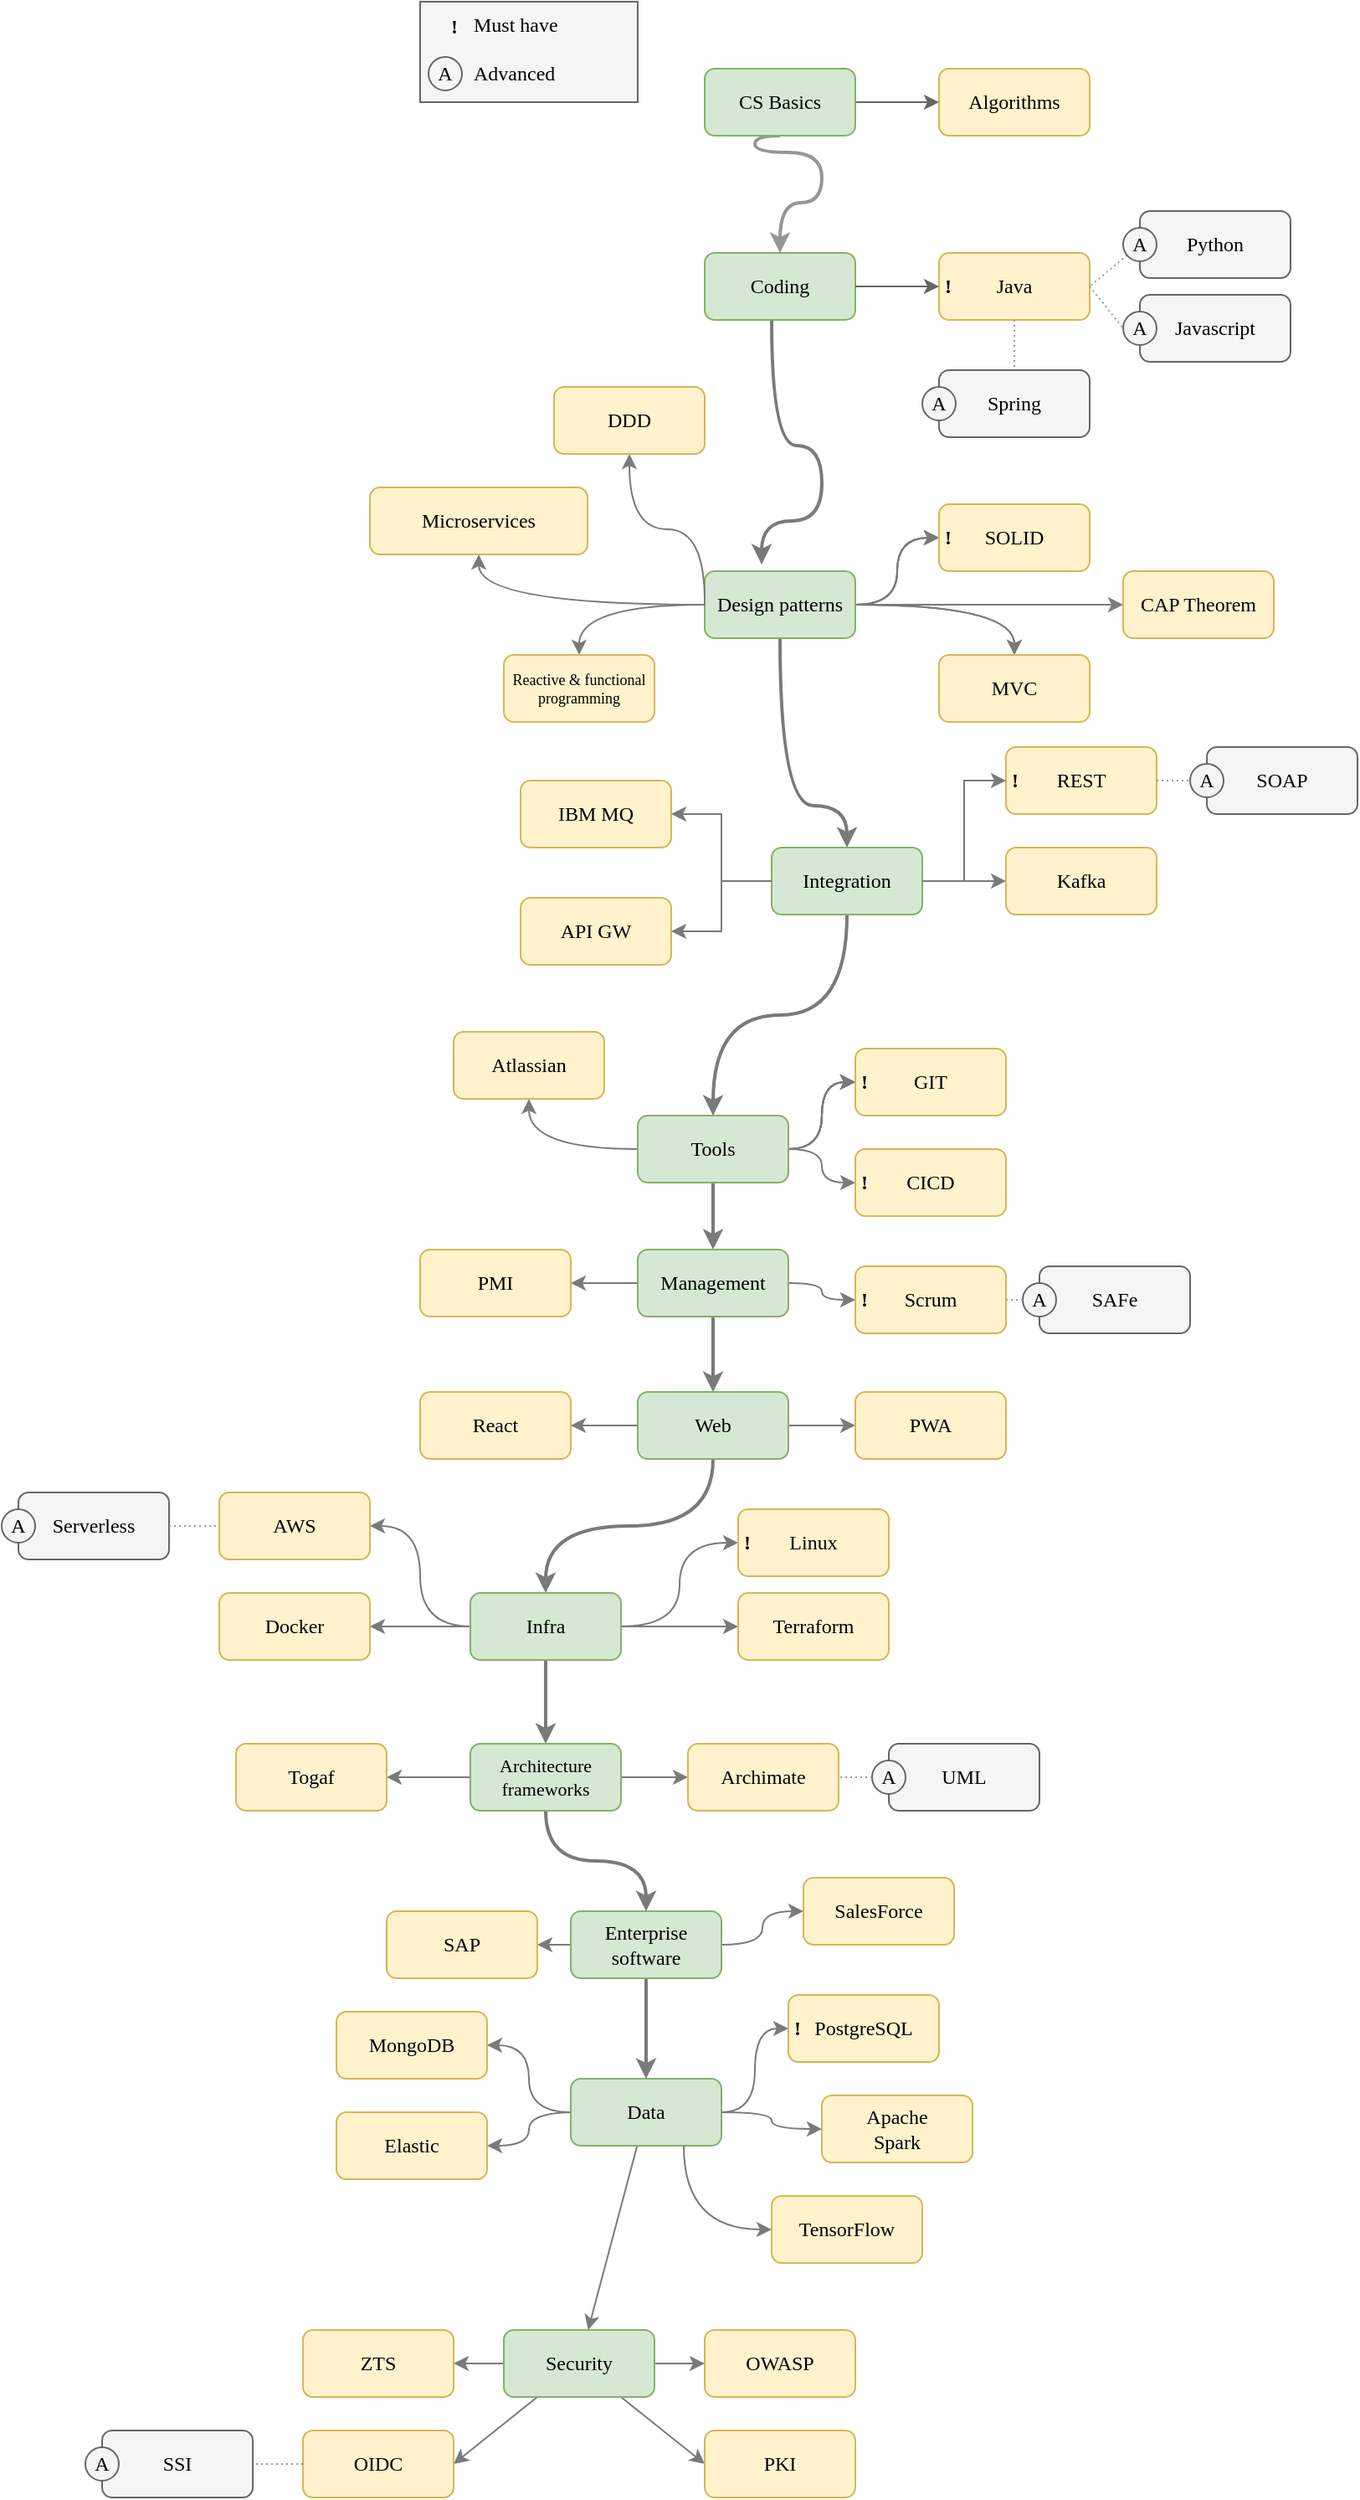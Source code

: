 <mxfile>
    <diagram id="Pi41pnNdRc9fKp1xGcwt" name="Stránka-1">
        <mxGraphModel dx="1722" dy="652" grid="1" gridSize="10" guides="1" tooltips="1" connect="1" arrows="1" fold="1" page="1" pageScale="1" pageWidth="827" pageHeight="1169" math="0" shadow="0">
            <root>
                <mxCell id="0"/>
                <mxCell id="1" parent="0"/>
                <mxCell id="m7-xdzquWjCq0PtOlxxY-18" style="edgeStyle=elbowEdgeStyle;rounded=0;orthogonalLoop=1;jettySize=auto;html=1;exitX=1;exitY=0.5;exitDx=0;exitDy=0;entryX=0;entryY=0.5;entryDx=0;entryDy=0;fontFamily=Lucida Console;endArrow=classic;endFill=1;fillColor=#f5f5f5;strokeColor=#666666;fontColor=#000000;" parent="1" source="m7-xdzquWjCq0PtOlxxY-1" target="m7-xdzquWjCq0PtOlxxY-3" edge="1">
                    <mxGeometry relative="1" as="geometry"/>
                </mxCell>
                <mxCell id="m7-xdzquWjCq0PtOlxxY-20" style="edgeStyle=orthogonalEdgeStyle;curved=1;rounded=0;orthogonalLoop=1;jettySize=auto;html=1;exitX=0.5;exitY=1;exitDx=0;exitDy=0;entryX=0.5;entryY=0;entryDx=0;entryDy=0;fontFamily=Lucida Console;endArrow=classic;endFill=1;strokeColor=#969696;strokeWidth=2;fontColor=#000000;" parent="1" source="m7-xdzquWjCq0PtOlxxY-1" target="m7-xdzquWjCq0PtOlxxY-6" edge="1">
                    <mxGeometry relative="1" as="geometry">
                        <Array as="points">
                            <mxPoint x="320" y="220"/>
                            <mxPoint x="320" y="230"/>
                            <mxPoint x="360" y="230"/>
                            <mxPoint x="360" y="260"/>
                            <mxPoint x="335" y="260"/>
                        </Array>
                    </mxGeometry>
                </mxCell>
                <mxCell id="m7-xdzquWjCq0PtOlxxY-1" value="CS Basics" style="rounded=1;whiteSpace=wrap;html=1;fontFamily=Lucida Console;fillColor=#d5e8d4;strokeColor=#82b366;fontColor=#000000;" parent="1" vertex="1">
                    <mxGeometry x="290" y="180" width="90" height="40" as="geometry"/>
                </mxCell>
                <UserObject label="Algorithms" link="https://www.bookdepository.com/Introduction-Algorithms-fourth-edition-Thomas-H-Cormen/9780262046305" linkTarget="_blank" id="m7-xdzquWjCq0PtOlxxY-3">
                    <mxCell style="rounded=1;whiteSpace=wrap;html=1;fontFamily=Lucida Console;fillColor=#fff2cc;strokeColor=#d6b656;fontColor=#000000;" parent="1" vertex="1">
                        <mxGeometry x="430" y="180" width="90" height="40" as="geometry"/>
                    </mxCell>
                </UserObject>
                <mxCell id="m7-xdzquWjCq0PtOlxxY-27" value="" style="edgeStyle=orthogonalEdgeStyle;curved=1;rounded=0;orthogonalLoop=1;jettySize=auto;html=1;strokeColor=#7A7A7A;fontFamily=Lucida Console;endArrow=classic;endFill=1;entryX=0.378;entryY=-0.1;entryDx=0;entryDy=0;entryPerimeter=0;strokeWidth=2;fontColor=#000000;" parent="1" source="m7-xdzquWjCq0PtOlxxY-6" target="m7-xdzquWjCq0PtOlxxY-26" edge="1">
                    <mxGeometry relative="1" as="geometry">
                        <Array as="points">
                            <mxPoint x="330" y="405"/>
                            <mxPoint x="360" y="405"/>
                            <mxPoint x="360" y="450"/>
                            <mxPoint x="324" y="450"/>
                        </Array>
                    </mxGeometry>
                </mxCell>
                <mxCell id="m7-xdzquWjCq0PtOlxxY-6" value="Coding" style="rounded=1;whiteSpace=wrap;html=1;fontFamily=Lucida Console;fillColor=#d5e8d4;strokeColor=#82b366;fontColor=#000000;" parent="1" vertex="1">
                    <mxGeometry x="290" y="290" width="90" height="40" as="geometry"/>
                </mxCell>
                <UserObject label="Java" link="https://www.bookdepository.com/Effective-Java-Joshua-Bloch/9780134685991" linkTarget="_blank" id="m7-xdzquWjCq0PtOlxxY-7">
                    <mxCell style="rounded=1;whiteSpace=wrap;html=1;fontFamily=Lucida Console;fillColor=#fff2cc;strokeColor=#d6b656;fontColor=#000000;" parent="1" vertex="1">
                        <mxGeometry x="430" y="290" width="90" height="40" as="geometry"/>
                    </mxCell>
                </UserObject>
                <UserObject label="Python" link="https://www.bookdepository.com/The-Art-Of-Clean-Code-Christian-Mayer/9781718502185" linkTarget="_blank" id="m7-xdzquWjCq0PtOlxxY-9">
                    <mxCell style="rounded=1;whiteSpace=wrap;html=1;fontFamily=Lucida Console;fillColor=#f5f5f5;strokeColor=#666666;fontColor=#000000;" parent="1" vertex="1">
                        <mxGeometry x="550" y="265" width="90" height="40" as="geometry"/>
                    </mxCell>
                </UserObject>
                <UserObject label="Javascript" link="https://www.bookdepository.com/Professional-JavaScript-for-Web-Developers-4th-Edition-M-Frisbie/9781119366447" linkTarget="_blank" id="m7-xdzquWjCq0PtOlxxY-10">
                    <mxCell style="rounded=1;whiteSpace=wrap;html=1;fontFamily=Lucida Console;fillColor=#f5f5f5;strokeColor=#666666;fontColor=#000000;" parent="1" vertex="1">
                        <mxGeometry x="550" y="315" width="90" height="40" as="geometry"/>
                    </mxCell>
                </UserObject>
                <mxCell id="m7-xdzquWjCq0PtOlxxY-16" style="edgeStyle=none;rounded=0;orthogonalLoop=1;jettySize=auto;html=1;entryX=1;entryY=0.5;entryDx=0;entryDy=0;dashed=1;dashPattern=1 2;fontFamily=Lucida Console;endArrow=none;endFill=0;strokeColor=#999999;fontColor=#000000;" parent="1" source="m7-xdzquWjCq0PtOlxxY-12" target="m7-xdzquWjCq0PtOlxxY-7" edge="1">
                    <mxGeometry relative="1" as="geometry"/>
                </mxCell>
                <mxCell id="m7-xdzquWjCq0PtOlxxY-12" value="A" style="ellipse;whiteSpace=wrap;html=1;aspect=fixed;fontFamily=Lucida Console;fillColor=#f5f5f5;fontColor=#000000;strokeColor=#666666;" parent="1" vertex="1">
                    <mxGeometry x="540" y="275" width="20" height="20" as="geometry"/>
                </mxCell>
                <mxCell id="m7-xdzquWjCq0PtOlxxY-13" value="A" style="ellipse;whiteSpace=wrap;html=1;aspect=fixed;fontFamily=Lucida Console;fillColor=#f5f5f5;fontColor=#000000;strokeColor=#666666;" parent="1" vertex="1">
                    <mxGeometry x="540" y="325" width="20" height="20" as="geometry"/>
                </mxCell>
                <mxCell id="m7-xdzquWjCq0PtOlxxY-15" style="edgeStyle=none;rounded=0;orthogonalLoop=1;jettySize=auto;html=1;exitX=1;exitY=0.5;exitDx=0;exitDy=0;entryX=0;entryY=0.5;entryDx=0;entryDy=0;fontFamily=Lucida Console;endArrow=none;endFill=0;dashed=1;dashPattern=1 2;strokeColor=#999999;fontColor=#000000;" parent="1" source="m7-xdzquWjCq0PtOlxxY-7" target="m7-xdzquWjCq0PtOlxxY-13" edge="1">
                    <mxGeometry relative="1" as="geometry">
                        <mxPoint x="510" y="420" as="sourcePoint"/>
                        <mxPoint x="550" y="370" as="targetPoint"/>
                    </mxGeometry>
                </mxCell>
                <mxCell id="m7-xdzquWjCq0PtOlxxY-21" style="edgeStyle=elbowEdgeStyle;rounded=0;orthogonalLoop=1;jettySize=auto;html=1;exitX=1;exitY=0.5;exitDx=0;exitDy=0;entryX=0;entryY=0.5;entryDx=0;entryDy=0;fontFamily=Lucida Console;endArrow=classic;endFill=1;fillColor=#f5f5f5;strokeColor=#666666;fontColor=#000000;" parent="1" source="m7-xdzquWjCq0PtOlxxY-6" target="m7-xdzquWjCq0PtOlxxY-7" edge="1">
                    <mxGeometry relative="1" as="geometry">
                        <mxPoint x="390" y="190" as="sourcePoint"/>
                        <mxPoint x="440" y="140" as="targetPoint"/>
                    </mxGeometry>
                </mxCell>
                <mxCell id="m7-xdzquWjCq0PtOlxxY-24" value="Spring" style="rounded=1;whiteSpace=wrap;html=1;fontFamily=Lucida Console;fillColor=#f5f5f5;strokeColor=#666666;fontColor=#000000;" parent="1" vertex="1">
                    <mxGeometry x="430" y="360" width="90" height="40" as="geometry"/>
                </mxCell>
                <mxCell id="m7-xdzquWjCq0PtOlxxY-30" value="" style="edgeStyle=orthogonalEdgeStyle;curved=1;rounded=0;orthogonalLoop=1;jettySize=auto;html=1;strokeColor=#7A7A7A;fontFamily=Lucida Console;endArrow=classic;endFill=1;fontColor=#000000;" parent="1" source="m7-xdzquWjCq0PtOlxxY-26" target="m7-xdzquWjCq0PtOlxxY-29" edge="1">
                    <mxGeometry relative="1" as="geometry"/>
                </mxCell>
                <mxCell id="m7-xdzquWjCq0PtOlxxY-31" value="" style="edgeStyle=orthogonalEdgeStyle;curved=1;rounded=0;orthogonalLoop=1;jettySize=auto;html=1;strokeColor=#7A7A7A;fontFamily=Lucida Console;endArrow=classic;endFill=1;fontColor=#000000;" parent="1" source="m7-xdzquWjCq0PtOlxxY-26" target="m7-xdzquWjCq0PtOlxxY-29" edge="1">
                    <mxGeometry relative="1" as="geometry"/>
                </mxCell>
                <mxCell id="m7-xdzquWjCq0PtOlxxY-44" value="" style="edgeStyle=orthogonalEdgeStyle;curved=1;rounded=0;orthogonalLoop=1;jettySize=auto;html=1;strokeColor=#7A7A7A;fontFamily=Lucida Console;endArrow=classic;endFill=1;fontColor=#000000;" parent="1" source="m7-xdzquWjCq0PtOlxxY-26" target="m7-xdzquWjCq0PtOlxxY-29" edge="1">
                    <mxGeometry relative="1" as="geometry"/>
                </mxCell>
                <mxCell id="m7-xdzquWjCq0PtOlxxY-46" value="" style="edgeStyle=orthogonalEdgeStyle;curved=1;rounded=0;orthogonalLoop=1;jettySize=auto;html=1;strokeColor=#7A7A7A;fontFamily=Lucida Console;endArrow=classic;endFill=1;fontColor=#000000;" parent="1" source="m7-xdzquWjCq0PtOlxxY-26" target="m7-xdzquWjCq0PtOlxxY-45" edge="1">
                    <mxGeometry relative="1" as="geometry"/>
                </mxCell>
                <mxCell id="m7-xdzquWjCq0PtOlxxY-48" value="" style="edgeStyle=orthogonalEdgeStyle;curved=1;rounded=0;orthogonalLoop=1;jettySize=auto;html=1;strokeColor=#7A7A7A;fontFamily=Lucida Console;endArrow=classic;endFill=1;strokeWidth=2;fontColor=#000000;" parent="1" source="m7-xdzquWjCq0PtOlxxY-26" target="m7-xdzquWjCq0PtOlxxY-47" edge="1">
                    <mxGeometry relative="1" as="geometry">
                        <Array as="points">
                            <mxPoint x="335" y="620"/>
                            <mxPoint x="375" y="620"/>
                        </Array>
                    </mxGeometry>
                </mxCell>
                <mxCell id="m7-xdzquWjCq0PtOlxxY-49" value="" style="edgeStyle=orthogonalEdgeStyle;curved=1;rounded=0;orthogonalLoop=1;jettySize=auto;html=1;strokeColor=#7A7A7A;fontFamily=Lucida Console;endArrow=classic;endFill=1;fontColor=#000000;" parent="1" source="m7-xdzquWjCq0PtOlxxY-26" target="m7-xdzquWjCq0PtOlxxY-45" edge="1">
                    <mxGeometry relative="1" as="geometry"/>
                </mxCell>
                <mxCell id="m7-xdzquWjCq0PtOlxxY-51" value="" style="edgeStyle=orthogonalEdgeStyle;curved=1;rounded=0;orthogonalLoop=1;jettySize=auto;html=1;strokeColor=#7A7A7A;fontFamily=Lucida Console;endArrow=classic;endFill=1;fontColor=#000000;" parent="1" source="m7-xdzquWjCq0PtOlxxY-26" target="m7-xdzquWjCq0PtOlxxY-50" edge="1">
                    <mxGeometry relative="1" as="geometry"/>
                </mxCell>
                <mxCell id="m7-xdzquWjCq0PtOlxxY-103" value="" style="edgeStyle=orthogonalEdgeStyle;curved=1;rounded=0;orthogonalLoop=1;jettySize=auto;html=1;strokeColor=#7A7A7A;fontFamily=Lucida Console;endArrow=classic;endFill=1;fontColor=#000000;" parent="1" source="m7-xdzquWjCq0PtOlxxY-26" target="m7-xdzquWjCq0PtOlxxY-102" edge="1">
                    <mxGeometry relative="1" as="geometry"/>
                </mxCell>
                <UserObject label="Design patterns" link="https://www.bookdepository.com/Clean-Architecture-Robert-Martin/9780134494166" linkTarget="_blank" id="m7-xdzquWjCq0PtOlxxY-26">
                    <mxCell style="rounded=1;whiteSpace=wrap;html=1;fontFamily=Lucida Console;fillColor=#d5e8d4;strokeColor=#82b366;fontColor=#000000;" parent="1" vertex="1">
                        <mxGeometry x="290" y="480" width="90" height="40" as="geometry"/>
                    </mxCell>
                </UserObject>
                <UserObject label="SOLID" link="https://www.youtube.com/watch?v=zHiWqnTWsn4" linkTarget="_blank" id="m7-xdzquWjCq0PtOlxxY-29">
                    <mxCell style="rounded=1;whiteSpace=wrap;html=1;fontFamily=Lucida Console;fillColor=#fff2cc;strokeColor=#d6b656;fontColor=#000000;" parent="1" vertex="1">
                        <mxGeometry x="430" y="440" width="90" height="40" as="geometry"/>
                    </mxCell>
                </UserObject>
                <mxCell id="m7-xdzquWjCq0PtOlxxY-38" value="" style="edgeStyle=orthogonalEdgeStyle;curved=1;rounded=0;orthogonalLoop=1;jettySize=auto;html=1;strokeColor=#7A7A7A;fontFamily=Lucida Console;endArrow=classic;endFill=1;exitX=0;exitY=0.5;exitDx=0;exitDy=0;fontColor=#000000;" parent="1" source="m7-xdzquWjCq0PtOlxxY-26" target="m7-xdzquWjCq0PtOlxxY-37" edge="1">
                    <mxGeometry relative="1" as="geometry">
                        <mxPoint x="160.0" y="470" as="sourcePoint"/>
                    </mxGeometry>
                </mxCell>
                <mxCell id="m7-xdzquWjCq0PtOlxxY-42" value="" style="edgeStyle=orthogonalEdgeStyle;curved=1;rounded=0;orthogonalLoop=1;jettySize=auto;html=1;strokeColor=#7A7A7A;fontFamily=Lucida Console;endArrow=classic;endFill=1;fontColor=#000000;" parent="1" target="m7-xdzquWjCq0PtOlxxY-41" edge="1">
                    <mxGeometry relative="1" as="geometry">
                        <mxPoint x="290" y="500" as="sourcePoint"/>
                    </mxGeometry>
                </mxCell>
                <UserObject label="Microservices" link="https://www.bookdepository.com/Building-Microservices-Sam-Newman/9781492034025" linkTarget="_blank" id="m7-xdzquWjCq0PtOlxxY-37">
                    <mxCell style="rounded=1;whiteSpace=wrap;html=1;fontFamily=Lucida Console;fillColor=#fff2cc;strokeColor=#d6b656;fontColor=#000000;" parent="1" vertex="1">
                        <mxGeometry x="90" y="430" width="130" height="40" as="geometry"/>
                    </mxCell>
                </UserObject>
                <UserObject label="DDD" link="https://www.bookdepository.com/Domain-Driven-Design-Eric-Evans/9780321125217" linkTarget="_blank" id="m7-xdzquWjCq0PtOlxxY-41">
                    <mxCell style="rounded=1;whiteSpace=wrap;html=1;fontFamily=Lucida Console;fillColor=#fff2cc;strokeColor=#d6b656;fontColor=#000000;" parent="1" vertex="1">
                        <mxGeometry x="200" y="370" width="90" height="40" as="geometry"/>
                    </mxCell>
                </UserObject>
                <UserObject label="MVC" link="https://www.youtube.com/watch?v=o_TH-Y78tt4" linkTarget="_blank" id="m7-xdzquWjCq0PtOlxxY-45">
                    <mxCell style="rounded=1;whiteSpace=wrap;html=1;fontFamily=Lucida Console;fillColor=#fff2cc;strokeColor=#d6b656;fontColor=#000000;" parent="1" vertex="1">
                        <mxGeometry x="430" y="530" width="90" height="40" as="geometry"/>
                    </mxCell>
                </UserObject>
                <mxCell id="m7-xdzquWjCq0PtOlxxY-63" value="" style="edgeStyle=elbowEdgeStyle;rounded=0;orthogonalLoop=1;jettySize=auto;html=1;strokeColor=#7A7A7A;fontFamily=Lucida Console;endArrow=classic;endFill=1;fontColor=#000000;" parent="1" source="m7-xdzquWjCq0PtOlxxY-47" target="m7-xdzquWjCq0PtOlxxY-62" edge="1">
                    <mxGeometry relative="1" as="geometry"/>
                </mxCell>
                <mxCell id="m7-xdzquWjCq0PtOlxxY-76" style="edgeStyle=orthogonalEdgeStyle;rounded=0;orthogonalLoop=1;jettySize=auto;html=1;strokeColor=#7A7A7A;fontFamily=Lucida Console;endArrow=classic;endFill=1;curved=1;exitX=0.5;exitY=1;exitDx=0;exitDy=0;entryX=0.5;entryY=0;entryDx=0;entryDy=0;strokeWidth=2;fontColor=#000000;" parent="1" source="m7-xdzquWjCq0PtOlxxY-47" target="m7-xdzquWjCq0PtOlxxY-77" edge="1">
                    <mxGeometry relative="1" as="geometry">
                        <mxPoint x="290" y="855" as="targetPoint"/>
                    </mxGeometry>
                </mxCell>
                <UserObject label="Integration" link="https://www.bookdepository.com/Enterprise-Integration-Patterns-Gregor-Hohpe/9780321200686" linkTarget="_blank" id="m7-xdzquWjCq0PtOlxxY-47">
                    <mxCell style="rounded=1;whiteSpace=wrap;html=1;fontFamily=Lucida Console;fillColor=#d5e8d4;strokeColor=#82b366;fontColor=#000000;" parent="1" vertex="1">
                        <mxGeometry x="330" y="645" width="90" height="40" as="geometry"/>
                    </mxCell>
                </UserObject>
                <UserObject label="CAP Theorem" link="https://www.bookdepository.com/Design-Patterns-for-Cloud-Native-Applications-Kasun-Indrasiri/9781492090717" linkTarget="_blank" id="m7-xdzquWjCq0PtOlxxY-50">
                    <mxCell style="rounded=1;whiteSpace=wrap;html=1;fontFamily=Lucida Console;fillColor=#fff2cc;strokeColor=#d6b656;fontColor=#000000;" parent="1" vertex="1">
                        <mxGeometry x="540" y="480" width="90" height="40" as="geometry"/>
                    </mxCell>
                </UserObject>
                <UserObject label="REST" link="https://www.bookdepository.com/Designing-Web-APIs-Brenda-Jin/9781492026921" linkTarget="_blank" id="m7-xdzquWjCq0PtOlxxY-53">
                    <mxCell style="rounded=1;whiteSpace=wrap;html=1;fontFamily=Lucida Console;fillColor=#fff2cc;strokeColor=#d6b656;fontColor=#000000;" parent="1" vertex="1">
                        <mxGeometry x="470" y="585" width="90" height="40" as="geometry"/>
                    </mxCell>
                </UserObject>
                <UserObject label="SOAP" link="https://www.w3schools.com/xml/xml_soap.asp" linkTarget="_blank" id="m7-xdzquWjCq0PtOlxxY-57">
                    <mxCell style="rounded=1;whiteSpace=wrap;html=1;fontFamily=Lucida Console;fillColor=#f5f5f5;strokeColor=#666666;fontColor=#000000;" parent="1" vertex="1">
                        <mxGeometry x="590" y="585" width="90" height="40" as="geometry"/>
                    </mxCell>
                </UserObject>
                <mxCell id="m7-xdzquWjCq0PtOlxxY-58" value="A" style="ellipse;whiteSpace=wrap;html=1;aspect=fixed;fontFamily=Lucida Console;fillColor=#f5f5f5;fontColor=#000000;strokeColor=#666666;" parent="1" vertex="1">
                    <mxGeometry x="580" y="595" width="20" height="20" as="geometry"/>
                </mxCell>
                <mxCell id="m7-xdzquWjCq0PtOlxxY-59" style="edgeStyle=none;rounded=0;orthogonalLoop=1;jettySize=auto;html=1;exitX=1;exitY=0.5;exitDx=0;exitDy=0;entryX=0;entryY=0.5;entryDx=0;entryDy=0;fontFamily=Lucida Console;endArrow=none;endFill=0;dashed=1;dashPattern=1 2;strokeColor=#999999;fontColor=#000000;" parent="1" source="m7-xdzquWjCq0PtOlxxY-53" target="m7-xdzquWjCq0PtOlxxY-58" edge="1">
                    <mxGeometry relative="1" as="geometry">
                        <mxPoint x="590" y="525" as="sourcePoint"/>
                        <mxPoint x="620" y="585" as="targetPoint"/>
                    </mxGeometry>
                </mxCell>
                <UserObject label="Kafka" link="https://www.bookdepository.com/Kafka-Definitive-Guide-Gwen-Shapira/9781492043089" linkTarget="_blank" id="m7-xdzquWjCq0PtOlxxY-62">
                    <mxCell style="rounded=1;whiteSpace=wrap;html=1;fontFamily=Lucida Console;fillColor=#fff2cc;strokeColor=#d6b656;fontColor=#000000;" parent="1" vertex="1">
                        <mxGeometry x="470" y="645" width="90" height="40" as="geometry"/>
                    </mxCell>
                </UserObject>
                <UserObject label="IBM MQ" link="https://www.ibm.com/docs/en/ibm-mq/9.3?topic=mq-introduction" linkTarget="_blank" id="m7-xdzquWjCq0PtOlxxY-64">
                    <mxCell style="rounded=1;whiteSpace=wrap;html=1;fontFamily=Lucida Console;fillColor=#fff2cc;strokeColor=#d6b656;fontColor=#000000;" parent="1" vertex="1">
                        <mxGeometry x="180" y="605" width="90" height="40" as="geometry"/>
                    </mxCell>
                </UserObject>
                <UserObject label="API GW" link="https://microservices.io/patterns/apigateway.html" linkTarget="_blank" id="m7-xdzquWjCq0PtOlxxY-69">
                    <mxCell style="rounded=1;whiteSpace=wrap;html=1;fontFamily=Lucida Console;fillColor=#fff2cc;strokeColor=#d6b656;fontColor=#000000;" parent="1" vertex="1">
                        <mxGeometry x="180" y="675" width="90" height="40" as="geometry"/>
                    </mxCell>
                </UserObject>
                <mxCell id="m7-xdzquWjCq0PtOlxxY-71" value="" style="edgeStyle=elbowEdgeStyle;rounded=0;orthogonalLoop=1;jettySize=auto;html=1;strokeColor=#7A7A7A;fontFamily=Lucida Console;endArrow=classic;endFill=1;entryX=1;entryY=0.5;entryDx=0;entryDy=0;fontColor=#000000;" parent="1" target="m7-xdzquWjCq0PtOlxxY-69" edge="1">
                    <mxGeometry relative="1" as="geometry">
                        <mxPoint x="330" y="665" as="sourcePoint"/>
                        <mxPoint x="270" y="705" as="targetPoint"/>
                    </mxGeometry>
                </mxCell>
                <mxCell id="m7-xdzquWjCq0PtOlxxY-72" value="" style="edgeStyle=elbowEdgeStyle;rounded=0;orthogonalLoop=1;jettySize=auto;html=1;strokeColor=#7A7A7A;fontFamily=Lucida Console;endArrow=classic;endFill=1;entryX=1;entryY=0.5;entryDx=0;entryDy=0;fontColor=#000000;" parent="1" target="m7-xdzquWjCq0PtOlxxY-64" edge="1">
                    <mxGeometry relative="1" as="geometry">
                        <mxPoint x="330" y="665" as="sourcePoint"/>
                        <mxPoint x="225" y="635" as="targetPoint"/>
                    </mxGeometry>
                </mxCell>
                <mxCell id="m7-xdzquWjCq0PtOlxxY-73" value="" style="edgeStyle=elbowEdgeStyle;rounded=0;orthogonalLoop=1;jettySize=auto;html=1;strokeColor=#7A7A7A;fontFamily=Lucida Console;endArrow=classic;endFill=1;entryX=0;entryY=0.5;entryDx=0;entryDy=0;fontColor=#000000;" parent="1" target="m7-xdzquWjCq0PtOlxxY-53" edge="1">
                    <mxGeometry relative="1" as="geometry">
                        <mxPoint x="420" y="665" as="sourcePoint"/>
                        <mxPoint x="470" y="585" as="targetPoint"/>
                    </mxGeometry>
                </mxCell>
                <mxCell id="m7-xdzquWjCq0PtOlxxY-79" value="" style="edgeStyle=orthogonalEdgeStyle;curved=1;rounded=0;orthogonalLoop=1;jettySize=auto;html=1;strokeColor=#7A7A7A;fontFamily=Lucida Console;endArrow=classic;endFill=1;fontColor=#000000;" parent="1" source="m7-xdzquWjCq0PtOlxxY-77" target="m7-xdzquWjCq0PtOlxxY-78" edge="1">
                    <mxGeometry relative="1" as="geometry"/>
                </mxCell>
                <mxCell id="m7-xdzquWjCq0PtOlxxY-80" value="" style="edgeStyle=orthogonalEdgeStyle;curved=1;rounded=0;orthogonalLoop=1;jettySize=auto;html=1;strokeColor=#7A7A7A;fontFamily=Lucida Console;endArrow=classic;endFill=1;fontColor=#000000;" parent="1" source="m7-xdzquWjCq0PtOlxxY-77" target="m7-xdzquWjCq0PtOlxxY-78" edge="1">
                    <mxGeometry relative="1" as="geometry"/>
                </mxCell>
                <mxCell id="m7-xdzquWjCq0PtOlxxY-81" value="" style="edgeStyle=orthogonalEdgeStyle;curved=1;rounded=0;orthogonalLoop=1;jettySize=auto;html=1;strokeColor=#7A7A7A;fontFamily=Lucida Console;endArrow=classic;endFill=1;fontColor=#000000;" parent="1" source="m7-xdzquWjCq0PtOlxxY-77" target="m7-xdzquWjCq0PtOlxxY-78" edge="1">
                    <mxGeometry relative="1" as="geometry"/>
                </mxCell>
                <mxCell id="m7-xdzquWjCq0PtOlxxY-82" value="" style="edgeStyle=orthogonalEdgeStyle;curved=1;rounded=0;orthogonalLoop=1;jettySize=auto;html=1;strokeColor=#7A7A7A;fontFamily=Lucida Console;endArrow=classic;endFill=1;fontColor=#000000;" parent="1" source="m7-xdzquWjCq0PtOlxxY-77" target="m7-xdzquWjCq0PtOlxxY-78" edge="1">
                    <mxGeometry relative="1" as="geometry"/>
                </mxCell>
                <mxCell id="m7-xdzquWjCq0PtOlxxY-84" value="" style="edgeStyle=orthogonalEdgeStyle;curved=1;rounded=0;orthogonalLoop=1;jettySize=auto;html=1;strokeColor=#7A7A7A;fontFamily=Lucida Console;endArrow=classic;endFill=1;fontColor=#000000;" parent="1" source="m7-xdzquWjCq0PtOlxxY-77" target="m7-xdzquWjCq0PtOlxxY-83" edge="1">
                    <mxGeometry relative="1" as="geometry"/>
                </mxCell>
                <mxCell id="m7-xdzquWjCq0PtOlxxY-86" value="" style="edgeStyle=orthogonalEdgeStyle;curved=1;rounded=0;orthogonalLoop=1;jettySize=auto;html=1;strokeColor=#7A7A7A;fontFamily=Lucida Console;endArrow=classic;endFill=1;fontColor=#000000;" parent="1" source="m7-xdzquWjCq0PtOlxxY-77" target="m7-xdzquWjCq0PtOlxxY-85" edge="1">
                    <mxGeometry relative="1" as="geometry"/>
                </mxCell>
                <mxCell id="m7-xdzquWjCq0PtOlxxY-88" value="" style="edgeStyle=orthogonalEdgeStyle;curved=1;rounded=0;orthogonalLoop=1;jettySize=auto;html=1;strokeColor=#7A7A7A;fontFamily=Lucida Console;endArrow=classic;endFill=1;strokeWidth=2;fontColor=#000000;" parent="1" source="m7-xdzquWjCq0PtOlxxY-77" target="m7-xdzquWjCq0PtOlxxY-87" edge="1">
                    <mxGeometry relative="1" as="geometry"/>
                </mxCell>
                <mxCell id="m7-xdzquWjCq0PtOlxxY-77" value="Tools" style="rounded=1;whiteSpace=wrap;html=1;fontFamily=Lucida Console;fillColor=#d5e8d4;strokeColor=#82b366;fontColor=#000000;" parent="1" vertex="1">
                    <mxGeometry x="250" y="805" width="90" height="40" as="geometry"/>
                </mxCell>
                <UserObject label="GIT" link="https://www.bookdepository.com/Pro-Git-Scott-Chacon/9781484200773" linkTarget="_blank" id="m7-xdzquWjCq0PtOlxxY-78">
                    <mxCell style="rounded=1;whiteSpace=wrap;html=1;fontFamily=Lucida Console;fillColor=#fff2cc;strokeColor=#d6b656;fontColor=#000000;" parent="1" vertex="1">
                        <mxGeometry x="380" y="765" width="90" height="40" as="geometry"/>
                    </mxCell>
                </UserObject>
                <UserObject label="CICD" link="https://www.bookdepository.com/Release-It-Michael-T-Nygard/9781680502398" linkTarget="_blank" id="m7-xdzquWjCq0PtOlxxY-83">
                    <mxCell style="rounded=1;whiteSpace=wrap;html=1;fontFamily=Lucida Console;fillColor=#fff2cc;strokeColor=#d6b656;fontColor=#000000;" parent="1" vertex="1">
                        <mxGeometry x="380" y="825" width="90" height="40" as="geometry"/>
                    </mxCell>
                </UserObject>
                <UserObject label="Atlassian" link="https://support.atlassian.com/jira-software-cloud/resources/" linkTarget="_blank" id="m7-xdzquWjCq0PtOlxxY-85">
                    <mxCell style="rounded=1;whiteSpace=wrap;html=1;fontFamily=Lucida Console;fillColor=#fff2cc;strokeColor=#d6b656;fontColor=#000000;" parent="1" vertex="1">
                        <mxGeometry x="140" y="755" width="90" height="40" as="geometry"/>
                    </mxCell>
                </UserObject>
                <mxCell id="m7-xdzquWjCq0PtOlxxY-90" value="" style="edgeStyle=orthogonalEdgeStyle;curved=1;rounded=0;orthogonalLoop=1;jettySize=auto;html=1;strokeColor=#7A7A7A;fontFamily=Lucida Console;endArrow=classic;endFill=1;fontColor=#000000;" parent="1" source="m7-xdzquWjCq0PtOlxxY-87" target="m7-xdzquWjCq0PtOlxxY-89" edge="1">
                    <mxGeometry relative="1" as="geometry"/>
                </mxCell>
                <mxCell id="m7-xdzquWjCq0PtOlxxY-95" value="" style="edgeStyle=orthogonalEdgeStyle;curved=1;rounded=0;orthogonalLoop=1;jettySize=auto;html=1;strokeColor=#7A7A7A;fontFamily=Lucida Console;endArrow=classic;endFill=1;fontColor=#000000;" parent="1" source="m7-xdzquWjCq0PtOlxxY-87" target="m7-xdzquWjCq0PtOlxxY-94" edge="1">
                    <mxGeometry relative="1" as="geometry"/>
                </mxCell>
                <mxCell id="m7-xdzquWjCq0PtOlxxY-98" value="" style="edgeStyle=orthogonalEdgeStyle;curved=1;rounded=0;orthogonalLoop=1;jettySize=auto;html=1;strokeColor=#7A7A7A;fontFamily=Lucida Console;endArrow=classic;endFill=1;strokeWidth=2;fontColor=#000000;" parent="1" source="m7-xdzquWjCq0PtOlxxY-87" target="m7-xdzquWjCq0PtOlxxY-97" edge="1">
                    <mxGeometry relative="1" as="geometry"/>
                </mxCell>
                <mxCell id="m7-xdzquWjCq0PtOlxxY-87" value="Management" style="rounded=1;whiteSpace=wrap;html=1;fontFamily=Lucida Console;fillColor=#d5e8d4;strokeColor=#82b366;fontColor=#000000;" parent="1" vertex="1">
                    <mxGeometry x="250" y="885" width="90" height="40" as="geometry"/>
                </mxCell>
                <mxCell id="m7-xdzquWjCq0PtOlxxY-89" value="Scrum" style="rounded=1;whiteSpace=wrap;html=1;fontFamily=Lucida Console;fillColor=#fff2cc;strokeColor=#d6b656;fontColor=#000000;" parent="1" vertex="1">
                    <mxGeometry x="380" y="895" width="90" height="40" as="geometry"/>
                </mxCell>
                <UserObject label="SAFe" link="https://www.bookdepository.com/SAFe-5-0-Distilled-Richard-Knaster/9780136823407" linkTarget="_blank" id="m7-xdzquWjCq0PtOlxxY-91">
                    <mxCell style="rounded=1;whiteSpace=wrap;html=1;fontFamily=Lucida Console;fillColor=#f5f5f5;strokeColor=#666666;fontColor=#000000;" parent="1" vertex="1">
                        <mxGeometry x="490" y="895" width="90" height="40" as="geometry"/>
                    </mxCell>
                </UserObject>
                <mxCell id="m7-xdzquWjCq0PtOlxxY-92" value="A" style="ellipse;whiteSpace=wrap;html=1;aspect=fixed;fontFamily=Lucida Console;fillColor=#f5f5f5;fontColor=#000000;strokeColor=#666666;" parent="1" vertex="1">
                    <mxGeometry x="480" y="905" width="20" height="20" as="geometry"/>
                </mxCell>
                <mxCell id="m7-xdzquWjCq0PtOlxxY-93" style="edgeStyle=none;rounded=0;orthogonalLoop=1;jettySize=auto;html=1;exitX=1;exitY=0.5;exitDx=0;exitDy=0;entryX=0;entryY=0.5;entryDx=0;entryDy=0;fontFamily=Lucida Console;endArrow=none;endFill=0;dashed=1;dashPattern=1 2;strokeColor=#999999;fontColor=#000000;" parent="1" source="m7-xdzquWjCq0PtOlxxY-89" target="m7-xdzquWjCq0PtOlxxY-92" edge="1">
                    <mxGeometry relative="1" as="geometry">
                        <mxPoint x="570" y="595" as="sourcePoint"/>
                        <mxPoint x="590" y="595" as="targetPoint"/>
                    </mxGeometry>
                </mxCell>
                <UserObject label="PMI" link="https://www.bookdepository.com/guide-Project-Management-Body-Knowledge-PMBOK-guide-Standard-for-project-management-Project-Management-Institute/9781628256642" linkTarget="_blank" id="m7-xdzquWjCq0PtOlxxY-94">
                    <mxCell style="rounded=1;whiteSpace=wrap;html=1;fontFamily=Lucida Console;fillColor=#fff2cc;strokeColor=#d6b656;fontColor=#000000;" parent="1" vertex="1">
                        <mxGeometry x="120" y="885" width="90" height="40" as="geometry"/>
                    </mxCell>
                </UserObject>
                <mxCell id="m7-xdzquWjCq0PtOlxxY-96" value="A" style="ellipse;whiteSpace=wrap;html=1;aspect=fixed;fontFamily=Lucida Console;fillColor=#f5f5f5;fontColor=#000000;strokeColor=#666666;" parent="1" vertex="1">
                    <mxGeometry x="420" y="370" width="20" height="20" as="geometry"/>
                </mxCell>
                <mxCell id="m7-xdzquWjCq0PtOlxxY-100" value="" style="edgeStyle=orthogonalEdgeStyle;curved=1;rounded=0;orthogonalLoop=1;jettySize=auto;html=1;strokeColor=#7A7A7A;fontFamily=Lucida Console;endArrow=classic;endFill=1;fontColor=#000000;" parent="1" source="m7-xdzquWjCq0PtOlxxY-97" target="m7-xdzquWjCq0PtOlxxY-99" edge="1">
                    <mxGeometry relative="1" as="geometry"/>
                </mxCell>
                <mxCell id="m7-xdzquWjCq0PtOlxxY-105" value="" style="edgeStyle=orthogonalEdgeStyle;curved=1;rounded=0;orthogonalLoop=1;jettySize=auto;html=1;strokeColor=#7A7A7A;fontFamily=Lucida Console;fontSize=9;endArrow=classic;endFill=1;fontColor=#000000;" parent="1" source="m7-xdzquWjCq0PtOlxxY-97" target="m7-xdzquWjCq0PtOlxxY-104" edge="1">
                    <mxGeometry relative="1" as="geometry"/>
                </mxCell>
                <mxCell id="m7-xdzquWjCq0PtOlxxY-107" value="" style="edgeStyle=orthogonalEdgeStyle;curved=1;rounded=0;orthogonalLoop=1;jettySize=auto;html=1;strokeColor=#7A7A7A;fontFamily=Lucida Console;fontSize=9;endArrow=classic;endFill=1;exitX=0.5;exitY=1;exitDx=0;exitDy=0;strokeWidth=2;fontColor=#000000;" parent="1" source="m7-xdzquWjCq0PtOlxxY-97" target="m7-xdzquWjCq0PtOlxxY-106" edge="1">
                    <mxGeometry relative="1" as="geometry"/>
                </mxCell>
                <mxCell id="m7-xdzquWjCq0PtOlxxY-97" value="Web" style="rounded=1;whiteSpace=wrap;html=1;fontFamily=Lucida Console;fillColor=#d5e8d4;strokeColor=#82b366;fontColor=#000000;" parent="1" vertex="1">
                    <mxGeometry x="250" y="970" width="90" height="40" as="geometry"/>
                </mxCell>
                <UserObject label="PWA" link="https://developer.mozilla.org/en-US/docs/Web/Progressive_web_apps" linkTarget="_blank" id="m7-xdzquWjCq0PtOlxxY-99">
                    <mxCell style="rounded=1;whiteSpace=wrap;html=1;fontFamily=Lucida Console;fillColor=#fff2cc;strokeColor=#d6b656;fontColor=#000000;" parent="1" vertex="1">
                        <mxGeometry x="380" y="970" width="90" height="40" as="geometry"/>
                    </mxCell>
                </UserObject>
                <UserObject label="Reactive &amp;amp; functional programming" link="https://www.bookdepository.com/Functional-Reactive-Programming-Stephen-Blackheath/9781633430105" linkTarget="_blank" id="m7-xdzquWjCq0PtOlxxY-102">
                    <mxCell style="rounded=1;whiteSpace=wrap;html=1;fontFamily=Lucida Console;fillColor=#fff2cc;strokeColor=#d6b656;fontSize=9;fontColor=#000000;" parent="1" vertex="1">
                        <mxGeometry x="170" y="530" width="90" height="40" as="geometry"/>
                    </mxCell>
                </UserObject>
                <UserObject label="React" link="https://www.udemy.com/course/react-the-complete-guide-incl-redux/" linkTarget="_blank" id="m7-xdzquWjCq0PtOlxxY-104">
                    <mxCell style="rounded=1;whiteSpace=wrap;html=1;fontFamily=Lucida Console;fillColor=#fff2cc;strokeColor=#d6b656;fontColor=#000000;" parent="1" vertex="1">
                        <mxGeometry x="120" y="970" width="90" height="40" as="geometry"/>
                    </mxCell>
                </UserObject>
                <mxCell id="m7-xdzquWjCq0PtOlxxY-109" value="" style="edgeStyle=orthogonalEdgeStyle;curved=1;rounded=0;orthogonalLoop=1;jettySize=auto;html=1;strokeColor=#7A7A7A;fontFamily=Lucida Console;fontSize=9;endArrow=classic;endFill=1;entryX=1;entryY=0.5;entryDx=0;entryDy=0;fontColor=#000000;" parent="1" source="m7-xdzquWjCq0PtOlxxY-106" target="m7-xdzquWjCq0PtOlxxY-108" edge="1">
                    <mxGeometry relative="1" as="geometry"/>
                </mxCell>
                <mxCell id="m7-xdzquWjCq0PtOlxxY-114" value="" style="edgeStyle=orthogonalEdgeStyle;curved=1;rounded=0;orthogonalLoop=1;jettySize=auto;html=1;strokeColor=#7A7A7A;fontFamily=Lucida Console;fontSize=9;endArrow=classic;endFill=1;entryX=0;entryY=0.5;entryDx=0;entryDy=0;fontColor=#000000;" parent="1" source="m7-xdzquWjCq0PtOlxxY-106" target="m7-xdzquWjCq0PtOlxxY-113" edge="1">
                    <mxGeometry relative="1" as="geometry"/>
                </mxCell>
                <mxCell id="m7-xdzquWjCq0PtOlxxY-116" style="edgeStyle=orthogonalEdgeStyle;curved=1;rounded=0;orthogonalLoop=1;jettySize=auto;html=1;strokeColor=#7A7A7A;fontFamily=Lucida Console;fontSize=9;endArrow=classic;endFill=1;fontColor=#000000;" parent="1" source="m7-xdzquWjCq0PtOlxxY-106" target="m7-xdzquWjCq0PtOlxxY-115" edge="1">
                    <mxGeometry relative="1" as="geometry"/>
                </mxCell>
                <mxCell id="m7-xdzquWjCq0PtOlxxY-118" style="edgeStyle=orthogonalEdgeStyle;curved=1;rounded=0;orthogonalLoop=1;jettySize=auto;html=1;entryX=1;entryY=0.5;entryDx=0;entryDy=0;strokeColor=#7A7A7A;fontFamily=Lucida Console;fontSize=9;endArrow=classic;endFill=1;fontColor=#000000;" parent="1" source="m7-xdzquWjCq0PtOlxxY-106" target="m7-xdzquWjCq0PtOlxxY-117" edge="1">
                    <mxGeometry relative="1" as="geometry"/>
                </mxCell>
                <mxCell id="m7-xdzquWjCq0PtOlxxY-120" style="edgeStyle=orthogonalEdgeStyle;curved=1;rounded=0;orthogonalLoop=1;jettySize=auto;html=1;strokeColor=#7A7A7A;fontFamily=Lucida Console;fontSize=9;endArrow=classic;endFill=1;strokeWidth=2;fontColor=#000000;" parent="1" source="m7-xdzquWjCq0PtOlxxY-106" target="m7-xdzquWjCq0PtOlxxY-119" edge="1">
                    <mxGeometry relative="1" as="geometry"/>
                </mxCell>
                <mxCell id="m7-xdzquWjCq0PtOlxxY-106" value="Infra" style="rounded=1;whiteSpace=wrap;html=1;fontFamily=Lucida Console;fillColor=#d5e8d4;strokeColor=#82b366;fontColor=#000000;" parent="1" vertex="1">
                    <mxGeometry x="150" y="1090" width="90" height="40" as="geometry"/>
                </mxCell>
                <UserObject label="AWS" link="https://www.udemy.com/course/aws-certified-solutions-architect-associate-saa-c03/" linkTarget="_blank" id="m7-xdzquWjCq0PtOlxxY-108">
                    <mxCell style="rounded=1;whiteSpace=wrap;html=1;fontFamily=Lucida Console;fillColor=#fff2cc;strokeColor=#d6b656;fontColor=#000000;" parent="1" vertex="1">
                        <mxGeometry y="1030" width="90" height="40" as="geometry"/>
                    </mxCell>
                </UserObject>
                <UserObject label="Serverless" link="https://docs.aws.amazon.com/wellarchitected/latest/serverless-applications-lens/welcome.html?did=wp_card&amp;trk=wp_card" linkTarget="_blank" id="m7-xdzquWjCq0PtOlxxY-110">
                    <mxCell style="rounded=1;whiteSpace=wrap;html=1;fontFamily=Lucida Console;fillColor=#f5f5f5;strokeColor=#666666;fontColor=#000000;" parent="1" vertex="1">
                        <mxGeometry x="-120" y="1030" width="90" height="40" as="geometry"/>
                    </mxCell>
                </UserObject>
                <mxCell id="m7-xdzquWjCq0PtOlxxY-111" style="edgeStyle=none;rounded=0;orthogonalLoop=1;jettySize=auto;html=1;exitX=1;exitY=0.5;exitDx=0;exitDy=0;entryX=0;entryY=0.5;entryDx=0;entryDy=0;fontFamily=Lucida Console;endArrow=none;endFill=0;dashed=1;dashPattern=1 2;strokeColor=#999999;fontColor=#000000;" parent="1" source="m7-xdzquWjCq0PtOlxxY-110" target="m7-xdzquWjCq0PtOlxxY-108" edge="1">
                    <mxGeometry relative="1" as="geometry">
                        <mxPoint x="480" y="925" as="sourcePoint"/>
                        <mxPoint x="490" y="925" as="targetPoint"/>
                    </mxGeometry>
                </mxCell>
                <mxCell id="m7-xdzquWjCq0PtOlxxY-112" value="A" style="ellipse;whiteSpace=wrap;html=1;aspect=fixed;fontFamily=Lucida Console;fillColor=#f5f5f5;fontColor=#000000;strokeColor=#666666;" parent="1" vertex="1">
                    <mxGeometry x="-130" y="1040" width="20" height="20" as="geometry"/>
                </mxCell>
                <UserObject label="Linux" link="https://www.bookdepository.com/Linux-Bible-Christopher-Negus/9781119578888" linkTarget="_blank" id="m7-xdzquWjCq0PtOlxxY-113">
                    <mxCell style="rounded=1;whiteSpace=wrap;html=1;fontFamily=Lucida Console;fillColor=#fff2cc;strokeColor=#d6b656;fontColor=#000000;" parent="1" vertex="1">
                        <mxGeometry x="310" y="1040" width="90" height="40" as="geometry"/>
                    </mxCell>
                </UserObject>
                <UserObject label="Terraform" link="https://www.terraform.io/docs" linkTarget="_blank" id="m7-xdzquWjCq0PtOlxxY-115">
                    <mxCell style="rounded=1;whiteSpace=wrap;html=1;fontFamily=Lucida Console;fillColor=#fff2cc;strokeColor=#d6b656;fontColor=#000000;" parent="1" vertex="1">
                        <mxGeometry x="310" y="1090" width="90" height="40" as="geometry"/>
                    </mxCell>
                </UserObject>
                <UserObject label="Docker" link="https://docs.docker.com/get-started/overview/" linkTarget="_blank" id="m7-xdzquWjCq0PtOlxxY-117">
                    <mxCell style="rounded=1;whiteSpace=wrap;html=1;fontFamily=Lucida Console;fillColor=#fff2cc;strokeColor=#d6b656;fontColor=#000000;" parent="1" vertex="1">
                        <mxGeometry y="1090" width="90" height="40" as="geometry"/>
                    </mxCell>
                </UserObject>
                <mxCell id="m7-xdzquWjCq0PtOlxxY-126" style="edgeStyle=orthogonalEdgeStyle;curved=1;rounded=0;orthogonalLoop=1;jettySize=auto;html=1;entryX=0;entryY=0.5;entryDx=0;entryDy=0;strokeColor=#7A7A7A;fontFamily=Lucida Console;fontSize=11;endArrow=classic;endFill=1;fontColor=#000000;" parent="1" source="m7-xdzquWjCq0PtOlxxY-119" target="m7-xdzquWjCq0PtOlxxY-121" edge="1">
                    <mxGeometry relative="1" as="geometry"/>
                </mxCell>
                <mxCell id="m7-xdzquWjCq0PtOlxxY-127" style="edgeStyle=orthogonalEdgeStyle;curved=1;rounded=0;orthogonalLoop=1;jettySize=auto;html=1;entryX=1;entryY=0.5;entryDx=0;entryDy=0;strokeColor=#7A7A7A;fontFamily=Lucida Console;fontSize=11;endArrow=classic;endFill=1;fontColor=#000000;" parent="1" source="m7-xdzquWjCq0PtOlxxY-119" target="m7-xdzquWjCq0PtOlxxY-122" edge="1">
                    <mxGeometry relative="1" as="geometry"/>
                </mxCell>
                <mxCell id="m7-xdzquWjCq0PtOlxxY-132" style="edgeStyle=orthogonalEdgeStyle;curved=1;rounded=0;orthogonalLoop=1;jettySize=auto;html=1;strokeColor=#7A7A7A;fontFamily=Lucida Console;fontSize=11;endArrow=classic;endFill=1;exitX=0.5;exitY=1;exitDx=0;exitDy=0;entryX=0.5;entryY=0;entryDx=0;entryDy=0;strokeWidth=2;fontColor=#000000;" parent="1" source="m7-xdzquWjCq0PtOlxxY-119" target="m7-xdzquWjCq0PtOlxxY-133" edge="1">
                    <mxGeometry relative="1" as="geometry">
                        <mxPoint x="350" y="1330" as="targetPoint"/>
                    </mxGeometry>
                </mxCell>
                <mxCell id="m7-xdzquWjCq0PtOlxxY-119" value="Architecture frameworks" style="rounded=1;whiteSpace=wrap;html=1;fontFamily=Lucida Console;fillColor=#d5e8d4;strokeColor=#82b366;fontSize=11;fontColor=#000000;" parent="1" vertex="1">
                    <mxGeometry x="150" y="1180" width="90" height="40" as="geometry"/>
                </mxCell>
                <UserObject label="Archimate" link="https://publications.opengroup.org/standards/c224m" linkTarget="_blank" id="m7-xdzquWjCq0PtOlxxY-121">
                    <mxCell style="rounded=1;whiteSpace=wrap;html=1;fontFamily=Lucida Console;fillColor=#fff2cc;strokeColor=#d6b656;fontColor=#000000;" parent="1" vertex="1">
                        <mxGeometry x="280" y="1180" width="90" height="40" as="geometry"/>
                    </mxCell>
                </UserObject>
                <UserObject label="Togaf" link="https://publications.opengroup.org/standards/togaf/c220" linkTarget="_blank" id="m7-xdzquWjCq0PtOlxxY-122">
                    <mxCell style="rounded=1;whiteSpace=wrap;html=1;fontFamily=Lucida Console;fillColor=#fff2cc;strokeColor=#d6b656;fontColor=#000000;" parent="1" vertex="1">
                        <mxGeometry x="10" y="1180" width="90" height="40" as="geometry"/>
                    </mxCell>
                </UserObject>
                <UserObject label="UML" link="https://www.bookdepository.com/UML-Distilled-Martin-Fowler/9780321193681" linkTarget="_blank" id="m7-xdzquWjCq0PtOlxxY-123">
                    <mxCell style="rounded=1;whiteSpace=wrap;html=1;fontFamily=Lucida Console;fillColor=#f5f5f5;strokeColor=#666666;fontColor=#000000;" parent="1" vertex="1">
                        <mxGeometry x="400" y="1180" width="90" height="40" as="geometry"/>
                    </mxCell>
                </UserObject>
                <mxCell id="m7-xdzquWjCq0PtOlxxY-124" value="A" style="ellipse;whiteSpace=wrap;html=1;aspect=fixed;fontFamily=Lucida Console;fillColor=#f5f5f5;fontColor=#000000;strokeColor=#666666;" parent="1" vertex="1">
                    <mxGeometry x="390" y="1190" width="20" height="20" as="geometry"/>
                </mxCell>
                <mxCell id="m7-xdzquWjCq0PtOlxxY-125" style="edgeStyle=none;rounded=0;orthogonalLoop=1;jettySize=auto;html=1;exitX=0;exitY=0.5;exitDx=0;exitDy=0;entryX=1;entryY=0.5;entryDx=0;entryDy=0;fontFamily=Lucida Console;endArrow=none;endFill=0;dashed=1;dashPattern=1 2;strokeColor=#999999;fontColor=#000000;" parent="1" source="m7-xdzquWjCq0PtOlxxY-124" target="m7-xdzquWjCq0PtOlxxY-121" edge="1">
                    <mxGeometry relative="1" as="geometry">
                        <mxPoint x="-20.0" y="1060" as="sourcePoint"/>
                        <mxPoint x="10.0" y="1060" as="targetPoint"/>
                    </mxGeometry>
                </mxCell>
                <mxCell id="m7-xdzquWjCq0PtOlxxY-130" style="edgeStyle=none;rounded=0;orthogonalLoop=1;jettySize=auto;html=1;exitX=0.5;exitY=1;exitDx=0;exitDy=0;entryX=0.5;entryY=0;entryDx=0;entryDy=0;fontFamily=Lucida Console;endArrow=none;endFill=0;dashed=1;dashPattern=1 2;strokeColor=#999999;fontColor=#000000;" parent="1" source="m7-xdzquWjCq0PtOlxxY-7" target="m7-xdzquWjCq0PtOlxxY-24" edge="1">
                    <mxGeometry relative="1" as="geometry">
                        <mxPoint x="530" y="320" as="sourcePoint"/>
                        <mxPoint x="550" y="345" as="targetPoint"/>
                    </mxGeometry>
                </mxCell>
                <mxCell id="m7-xdzquWjCq0PtOlxxY-136" style="edgeStyle=orthogonalEdgeStyle;curved=1;rounded=0;orthogonalLoop=1;jettySize=auto;html=1;entryX=1;entryY=0.5;entryDx=0;entryDy=0;strokeColor=#7A7A7A;fontFamily=Lucida Console;fontSize=11;endArrow=classic;endFill=1;fontColor=#000000;" parent="1" source="m7-xdzquWjCq0PtOlxxY-133" target="m7-xdzquWjCq0PtOlxxY-135" edge="1">
                    <mxGeometry relative="1" as="geometry"/>
                </mxCell>
                <mxCell id="m7-xdzquWjCq0PtOlxxY-138" style="edgeStyle=orthogonalEdgeStyle;curved=1;rounded=0;orthogonalLoop=1;jettySize=auto;html=1;entryX=0;entryY=0.5;entryDx=0;entryDy=0;strokeColor=#7A7A7A;fontFamily=Lucida Console;fontSize=11;endArrow=classic;endFill=1;fontColor=#000000;" parent="1" source="m7-xdzquWjCq0PtOlxxY-133" target="m7-xdzquWjCq0PtOlxxY-134" edge="1">
                    <mxGeometry relative="1" as="geometry"/>
                </mxCell>
                <mxCell id="m7-xdzquWjCq0PtOlxxY-140" style="edgeStyle=orthogonalEdgeStyle;curved=1;rounded=0;orthogonalLoop=1;jettySize=auto;html=1;entryX=0.5;entryY=0;entryDx=0;entryDy=0;strokeColor=#7A7A7A;fontFamily=Lucida Console;fontSize=11;endArrow=classic;endFill=1;strokeWidth=2;fontColor=#000000;" parent="1" source="m7-xdzquWjCq0PtOlxxY-133" target="m7-xdzquWjCq0PtOlxxY-139" edge="1">
                    <mxGeometry relative="1" as="geometry"/>
                </mxCell>
                <mxCell id="m7-xdzquWjCq0PtOlxxY-133" value="Enterprise software" style="rounded=1;whiteSpace=wrap;html=1;fontFamily=Lucida Console;fillColor=#d5e8d4;strokeColor=#82b366;fontColor=#000000;" parent="1" vertex="1">
                    <mxGeometry x="210" y="1280" width="90" height="40" as="geometry"/>
                </mxCell>
                <UserObject label="SalesForce" link="https://www.salesforce.com/eu/products/what-is-salesforce/" linkTarget="_blank" id="m7-xdzquWjCq0PtOlxxY-134">
                    <mxCell style="rounded=1;whiteSpace=wrap;html=1;fontFamily=Lucida Console;fillColor=#fff2cc;strokeColor=#d6b656;fontColor=#000000;" parent="1" vertex="1">
                        <mxGeometry x="349" y="1260" width="90" height="40" as="geometry"/>
                    </mxCell>
                </UserObject>
                <UserObject label="SAP" link="https://help.sap.com/docs/" linkTarget="_blank" id="m7-xdzquWjCq0PtOlxxY-135">
                    <mxCell style="rounded=1;whiteSpace=wrap;html=1;fontFamily=Lucida Console;fillColor=#fff2cc;strokeColor=#d6b656;fontColor=#000000;" parent="1" vertex="1">
                        <mxGeometry x="100" y="1280" width="90" height="40" as="geometry"/>
                    </mxCell>
                </UserObject>
                <mxCell id="3" value="" style="edgeStyle=none;html=1;strokeColor=#7A7A7A;" edge="1" parent="1" source="m7-xdzquWjCq0PtOlxxY-139" target="2">
                    <mxGeometry relative="1" as="geometry"/>
                </mxCell>
                <UserObject label="Data" link="https://www.bookdepository.com/Designing-Data-Intensive-Applications/9781449373320" linkTarget="_blank" id="m7-xdzquWjCq0PtOlxxY-139">
                    <mxCell style="rounded=1;whiteSpace=wrap;html=1;fontFamily=Lucida Console;fillColor=#d5e8d4;strokeColor=#82b366;fontColor=#000000;" parent="1" vertex="1">
                        <mxGeometry x="210" y="1380" width="90" height="40" as="geometry"/>
                    </mxCell>
                </UserObject>
                <UserObject label="PostgreSQL" link="https://www.bookdepository.com/Fundamentals-Database-Systems-Global-Edition-Ramez-Elmasri/9781292097619" linkTarget="_blank" id="m7-xdzquWjCq0PtOlxxY-143">
                    <mxCell style="rounded=1;whiteSpace=wrap;html=1;fontFamily=Lucida Console;fillColor=#fff2cc;strokeColor=#d6b656;fontColor=#000000;" parent="1" vertex="1">
                        <mxGeometry x="340" y="1330" width="90" height="40" as="geometry"/>
                    </mxCell>
                </UserObject>
                <UserObject label="MongoDB" link="https://www.bookdepository.com/Database-Internals-Alex-Petrov/9781492040347" linkTarget="_blank" id="m7-xdzquWjCq0PtOlxxY-144">
                    <mxCell style="rounded=1;whiteSpace=wrap;html=1;fontFamily=Lucida Console;fillColor=#fff2cc;strokeColor=#d6b656;fontColor=#000000;" parent="1" vertex="1">
                        <mxGeometry x="70" y="1340" width="90" height="40" as="geometry"/>
                    </mxCell>
                </UserObject>
                <UserObject label="Elastic" link="https://www.bookdepository.com/Elasticsearch---The-Definitive-Guide-Clinton-Gormley/9781449358549" linkTarget="_blank" id="m7-xdzquWjCq0PtOlxxY-145">
                    <mxCell style="rounded=1;whiteSpace=wrap;html=1;fontFamily=Lucida Console;fillColor=#fff2cc;strokeColor=#d6b656;fontColor=#000000;" parent="1" vertex="1">
                        <mxGeometry x="70" y="1400" width="90" height="40" as="geometry"/>
                    </mxCell>
                </UserObject>
                <UserObject label="Apache &lt;br&gt;Spark" link="https://www.bookdepository.com/Spark---The-Definitive-Guide-Bill-Chambers-Matei-Zaharia/9781491912218" linkTarget="_blank" id="m7-xdzquWjCq0PtOlxxY-146">
                    <mxCell style="rounded=1;whiteSpace=wrap;html=1;fontFamily=Lucida Console;fillColor=#fff2cc;strokeColor=#d6b656;fontColor=#000000;" parent="1" vertex="1">
                        <mxGeometry x="360" y="1390" width="90" height="40" as="geometry"/>
                    </mxCell>
                </UserObject>
                <mxCell id="m7-xdzquWjCq0PtOlxxY-153" style="edgeStyle=orthogonalEdgeStyle;curved=1;rounded=0;orthogonalLoop=1;jettySize=auto;html=1;strokeColor=#7A7A7A;fontFamily=Lucida Console;fontSize=11;endArrow=classic;endFill=1;exitX=0;exitY=0.5;exitDx=0;exitDy=0;entryX=1;entryY=0.5;entryDx=0;entryDy=0;fontColor=#000000;" parent="1" source="m7-xdzquWjCq0PtOlxxY-139" target="m7-xdzquWjCq0PtOlxxY-144" edge="1">
                    <mxGeometry relative="1" as="geometry">
                        <mxPoint x="310" y="1310.059" as="sourcePoint"/>
                        <mxPoint x="190" y="1360" as="targetPoint"/>
                    </mxGeometry>
                </mxCell>
                <mxCell id="m7-xdzquWjCq0PtOlxxY-154" style="edgeStyle=orthogonalEdgeStyle;curved=1;rounded=0;orthogonalLoop=1;jettySize=auto;html=1;strokeColor=#7A7A7A;fontFamily=Lucida Console;fontSize=11;endArrow=classic;endFill=1;entryX=1;entryY=0.5;entryDx=0;entryDy=0;fontColor=#000000;" parent="1" target="m7-xdzquWjCq0PtOlxxY-145" edge="1">
                    <mxGeometry relative="1" as="geometry">
                        <mxPoint x="210" y="1400" as="sourcePoint"/>
                        <mxPoint x="170" y="1370" as="targetPoint"/>
                    </mxGeometry>
                </mxCell>
                <UserObject label="TensorFlow" link="https://www.bookdepository.com/Hands-on-Machine-Learning-with-Scikit-Learn-Keras-TensorFlow-Aur%C3%A9lien-G%C3%A9ron/9781492032649" linkTarget="_blank" id="m7-xdzquWjCq0PtOlxxY-155">
                    <mxCell style="rounded=1;whiteSpace=wrap;html=1;fontFamily=Lucida Console;fillColor=#fff2cc;strokeColor=#d6b656;fontColor=#000000;" parent="1" vertex="1">
                        <mxGeometry x="330" y="1450" width="90" height="40" as="geometry"/>
                    </mxCell>
                </UserObject>
                <mxCell id="m7-xdzquWjCq0PtOlxxY-157" style="edgeStyle=orthogonalEdgeStyle;curved=1;rounded=0;orthogonalLoop=1;jettySize=auto;html=1;strokeColor=#7A7A7A;fontFamily=Lucida Console;fontSize=11;endArrow=classic;endFill=1;entryX=0;entryY=0.5;entryDx=0;entryDy=0;exitX=1;exitY=0.5;exitDx=0;exitDy=0;fontColor=#000000;" parent="1" source="m7-xdzquWjCq0PtOlxxY-139" target="m7-xdzquWjCq0PtOlxxY-143" edge="1">
                    <mxGeometry relative="1" as="geometry">
                        <mxPoint x="220" y="1410" as="sourcePoint"/>
                        <mxPoint x="170" y="1430" as="targetPoint"/>
                    </mxGeometry>
                </mxCell>
                <mxCell id="m7-xdzquWjCq0PtOlxxY-158" style="edgeStyle=orthogonalEdgeStyle;curved=1;rounded=0;orthogonalLoop=1;jettySize=auto;html=1;strokeColor=#7A7A7A;fontFamily=Lucida Console;fontSize=11;endArrow=classic;endFill=1;entryX=0;entryY=0.5;entryDx=0;entryDy=0;exitX=1;exitY=0.5;exitDx=0;exitDy=0;fontColor=#000000;" parent="1" source="m7-xdzquWjCq0PtOlxxY-139" target="m7-xdzquWjCq0PtOlxxY-146" edge="1">
                    <mxGeometry relative="1" as="geometry">
                        <mxPoint x="310" y="1410" as="sourcePoint"/>
                        <mxPoint x="340" y="1360" as="targetPoint"/>
                    </mxGeometry>
                </mxCell>
                <mxCell id="m7-xdzquWjCq0PtOlxxY-159" style="edgeStyle=orthogonalEdgeStyle;curved=1;rounded=0;orthogonalLoop=1;jettySize=auto;html=1;strokeColor=#7A7A7A;fontFamily=Lucida Console;fontSize=11;endArrow=classic;endFill=1;entryX=0;entryY=0.5;entryDx=0;entryDy=0;exitX=0.75;exitY=1;exitDx=0;exitDy=0;fontColor=#000000;" parent="1" source="m7-xdzquWjCq0PtOlxxY-139" target="m7-xdzquWjCq0PtOlxxY-155" edge="1">
                    <mxGeometry relative="1" as="geometry">
                        <mxPoint x="310" y="1410" as="sourcePoint"/>
                        <mxPoint x="370" y="1430" as="targetPoint"/>
                    </mxGeometry>
                </mxCell>
                <mxCell id="m7-xdzquWjCq0PtOlxxY-161" value="&lt;b&gt;&lt;font style=&quot;font-size: 12px;&quot;&gt;!&lt;/font&gt;&lt;/b&gt;" style="text;html=1;align=center;verticalAlign=middle;resizable=0;points=[];autosize=1;strokeColor=none;fillColor=none;fontSize=11;fontFamily=Lucida Console;fontColor=#000000;" parent="1" vertex="1">
                    <mxGeometry x="420" y="445" width="30" height="30" as="geometry"/>
                </mxCell>
                <mxCell id="m7-xdzquWjCq0PtOlxxY-162" value="&lt;b&gt;&lt;font style=&quot;font-size: 12px;&quot;&gt;!&lt;/font&gt;&lt;/b&gt;" style="text;html=1;align=center;verticalAlign=middle;resizable=0;points=[];autosize=1;strokeColor=none;fillColor=none;fontSize=11;fontFamily=Lucida Console;fontColor=#000000;" parent="1" vertex="1">
                    <mxGeometry x="460" y="590" width="30" height="30" as="geometry"/>
                </mxCell>
                <mxCell id="m7-xdzquWjCq0PtOlxxY-163" value="&lt;b&gt;&lt;font style=&quot;font-size: 12px;&quot;&gt;!&lt;/font&gt;&lt;/b&gt;" style="text;html=1;align=center;verticalAlign=middle;resizable=0;points=[];autosize=1;strokeColor=none;fillColor=none;fontSize=11;fontFamily=Lucida Console;fontColor=#000000;" parent="1" vertex="1">
                    <mxGeometry x="370" y="770" width="30" height="30" as="geometry"/>
                </mxCell>
                <mxCell id="m7-xdzquWjCq0PtOlxxY-164" value="&lt;b&gt;&lt;font style=&quot;font-size: 12px;&quot;&gt;!&lt;/font&gt;&lt;/b&gt;" style="text;html=1;align=center;verticalAlign=middle;resizable=0;points=[];autosize=1;strokeColor=none;fillColor=none;fontSize=11;fontFamily=Lucida Console;fontColor=#000000;" parent="1" vertex="1">
                    <mxGeometry x="370" y="830" width="30" height="30" as="geometry"/>
                </mxCell>
                <mxCell id="m7-xdzquWjCq0PtOlxxY-165" value="&lt;b&gt;&lt;font style=&quot;font-size: 12px;&quot;&gt;!&lt;/font&gt;&lt;/b&gt;" style="text;html=1;align=center;verticalAlign=middle;resizable=0;points=[];autosize=1;strokeColor=none;fillColor=none;fontSize=11;fontFamily=Lucida Console;fontColor=#000000;" parent="1" vertex="1">
                    <mxGeometry x="370" y="900" width="30" height="30" as="geometry"/>
                </mxCell>
                <mxCell id="m7-xdzquWjCq0PtOlxxY-166" value="&lt;b&gt;&lt;font style=&quot;font-size: 12px;&quot;&gt;!&lt;/font&gt;&lt;/b&gt;" style="text;html=1;align=center;verticalAlign=middle;resizable=0;points=[];autosize=1;strokeColor=none;fillColor=none;fontSize=11;fontFamily=Lucida Console;fontColor=#000000;" parent="1" vertex="1">
                    <mxGeometry x="300" y="1045" width="30" height="30" as="geometry"/>
                </mxCell>
                <UserObject label="&lt;b&gt;&lt;font style=&quot;font-size: 12px;&quot;&gt;!&lt;/font&gt;&lt;/b&gt;" link="https://www.bookdepository.com/Fundamentals-Database-Systems-Global-Edition-Ramez-Elmasri/9781292097619" linkTarget="_blank" id="m7-xdzquWjCq0PtOlxxY-167">
                    <mxCell style="text;html=1;align=center;verticalAlign=middle;resizable=0;points=[];autosize=1;strokeColor=none;fillColor=none;fontSize=11;fontFamily=Lucida Console;fontColor=#000000;" parent="1" vertex="1">
                        <mxGeometry x="330" y="1335" width="30" height="30" as="geometry"/>
                    </mxCell>
                </UserObject>
                <mxCell id="m7-xdzquWjCq0PtOlxxY-168" value="&lt;b&gt;&lt;font style=&quot;font-size: 12px;&quot;&gt;!&lt;/font&gt;&lt;/b&gt;" style="text;html=1;align=center;verticalAlign=middle;resizable=0;points=[];autosize=1;strokeColor=none;fillColor=none;fontSize=11;fontFamily=Lucida Console;fontColor=#000000;" parent="1" vertex="1">
                    <mxGeometry x="420" y="295" width="30" height="30" as="geometry"/>
                </mxCell>
                <mxCell id="m7-xdzquWjCq0PtOlxxY-171" value="Must have&lt;br&gt;&lt;br&gt;Advanced" style="text;html=1;align=left;verticalAlign=top;whiteSpace=wrap;rounded=0;fontFamily=Lucida Console;fontSize=12;spacingLeft=30;fillColor=#f5f5f5;fontColor=#000000;strokeColor=#666666;" parent="1" vertex="1">
                    <mxGeometry x="120" y="140" width="130" height="60" as="geometry"/>
                </mxCell>
                <mxCell id="m7-xdzquWjCq0PtOlxxY-172" value="&lt;b&gt;&lt;font style=&quot;font-size: 12px;&quot;&gt;!&lt;/font&gt;&lt;/b&gt;" style="text;html=1;align=center;verticalAlign=middle;resizable=0;points=[];autosize=1;strokeColor=none;fillColor=none;fontSize=11;fontFamily=Lucida Console;fontColor=#000000;" parent="1" vertex="1">
                    <mxGeometry x="125" y="140" width="30" height="30" as="geometry"/>
                </mxCell>
                <mxCell id="m7-xdzquWjCq0PtOlxxY-173" value="A" style="ellipse;whiteSpace=wrap;html=1;aspect=fixed;fontFamily=Lucida Console;fillColor=#f5f5f5;fontColor=#000000;strokeColor=#666666;" parent="1" vertex="1">
                    <mxGeometry x="125" y="173" width="20" height="20" as="geometry"/>
                </mxCell>
                <mxCell id="5" style="edgeStyle=none;html=1;entryX=0;entryY=0.5;entryDx=0;entryDy=0;strokeColor=#7A7A7A;" edge="1" parent="1" source="2" target="4">
                    <mxGeometry relative="1" as="geometry"/>
                </mxCell>
                <mxCell id="7" style="edgeStyle=none;html=1;entryX=0;entryY=0.5;entryDx=0;entryDy=0;strokeColor=#7A7A7A;" edge="1" parent="1" source="2" target="6">
                    <mxGeometry relative="1" as="geometry"/>
                </mxCell>
                <mxCell id="9" style="edgeStyle=none;html=1;entryX=1;entryY=0.5;entryDx=0;entryDy=0;strokeColor=#7A7A7A;" edge="1" parent="1" source="2" target="8">
                    <mxGeometry relative="1" as="geometry"/>
                </mxCell>
                <mxCell id="11" style="edgeStyle=none;html=1;entryX=1;entryY=0.5;entryDx=0;entryDy=0;strokeColor=#7A7A7A;" edge="1" parent="1" source="2" target="10">
                    <mxGeometry relative="1" as="geometry"/>
                </mxCell>
                <UserObject label="Security" link="https://www.bookdepository.com/Designing-Data-Intensive-Applications/9781449373320" linkTarget="_blank" id="2">
                    <mxCell style="rounded=1;whiteSpace=wrap;html=1;fontFamily=Lucida Console;fillColor=#d5e8d4;strokeColor=#82b366;fontColor=#000000;" vertex="1" parent="1">
                        <mxGeometry x="170" y="1530" width="90" height="40" as="geometry"/>
                    </mxCell>
                </UserObject>
                <UserObject label="OWASP" link="https://owasp.org/www-project-top-ten/" linkTarget="_blank" id="4">
                    <mxCell style="rounded=1;whiteSpace=wrap;html=1;fontFamily=Lucida Console;fillColor=#fff2cc;strokeColor=#d6b656;fontColor=#000000;" vertex="1" parent="1">
                        <mxGeometry x="290" y="1530" width="90" height="40" as="geometry"/>
                    </mxCell>
                </UserObject>
                <UserObject label="PKI" link="https://www.bookdepository.com/Cryptography-Network-Security-Principles-Practice-Global-Edition-William-Stallings/9781292158587" linkTarget="_blank" id="6">
                    <mxCell style="rounded=1;whiteSpace=wrap;html=1;fontFamily=Lucida Console;fillColor=#fff2cc;strokeColor=#d6b656;fontColor=#000000;" vertex="1" parent="1">
                        <mxGeometry x="290" y="1590" width="90" height="40" as="geometry"/>
                    </mxCell>
                </UserObject>
                <UserObject label="ZTS" link="https://nvlpubs.nist.gov/nistpubs/SpecialPublications/NIST.SP.800-207.pdf" linkTarget="_blank" id="8">
                    <mxCell style="rounded=1;whiteSpace=wrap;html=1;fontFamily=Lucida Console;fillColor=#fff2cc;strokeColor=#d6b656;fontColor=#000000;" vertex="1" parent="1">
                        <mxGeometry x="50" y="1530" width="90" height="40" as="geometry"/>
                    </mxCell>
                </UserObject>
                <UserObject label="OIDC" link="https://openid.net/specs/openid-connect-core-1_0.html" linkTarget="_blank" id="10">
                    <mxCell style="rounded=1;whiteSpace=wrap;html=1;fontFamily=Lucida Console;fillColor=#fff2cc;strokeColor=#d6b656;fontColor=#000000;" vertex="1" parent="1">
                        <mxGeometry x="50" y="1590" width="90" height="40" as="geometry"/>
                    </mxCell>
                </UserObject>
                <UserObject label="SSI" link="https://www.bookdepository.com/Self-Sovereign-Identity-Decentralized-digital-identity-verifiable-credentials-Alex-Preukschat/9781617296598?ref=grid-view&amp;qid=1663832442353&amp;sr=1-1" id="12">
                    <mxCell style="rounded=1;whiteSpace=wrap;html=1;fontFamily=Lucida Console;fillColor=#f5f5f5;strokeColor=#666666;fontColor=#000000;" vertex="1" parent="1">
                        <mxGeometry x="-70" y="1590" width="90" height="40" as="geometry"/>
                    </mxCell>
                </UserObject>
                <mxCell id="13" value="A" style="ellipse;whiteSpace=wrap;html=1;aspect=fixed;fontFamily=Lucida Console;fillColor=#f5f5f5;fontColor=#000000;strokeColor=#666666;" vertex="1" parent="1">
                    <mxGeometry x="-80" y="1600" width="20" height="20" as="geometry"/>
                </mxCell>
                <mxCell id="14" style="edgeStyle=none;rounded=0;orthogonalLoop=1;jettySize=auto;html=1;exitX=0;exitY=0.5;exitDx=0;exitDy=0;entryX=1;entryY=0.5;entryDx=0;entryDy=0;fontFamily=Lucida Console;endArrow=none;endFill=0;dashed=1;dashPattern=1 2;strokeColor=#999999;fontColor=#000000;" edge="1" parent="1" source="10" target="12">
                    <mxGeometry relative="1" as="geometry">
                        <mxPoint x="-60.0" y="1500.0" as="sourcePoint"/>
                        <mxPoint x="-80" y="1500.0" as="targetPoint"/>
                    </mxGeometry>
                </mxCell>
            </root>
        </mxGraphModel>
    </diagram>
</mxfile>